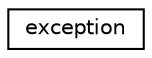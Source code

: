 digraph "Graphical Class Hierarchy"
{
  edge [fontname="Helvetica",fontsize="10",labelfontname="Helvetica",labelfontsize="10"];
  node [fontname="Helvetica",fontsize="10",shape=record];
  rankdir="LR";
  Node0 [label="exception",height=0.2,width=0.4,color="black", fillcolor="white", style="filled",URL="$classz3_1_1exception.html",tooltip="Exception used to sign API usage errors. "];
}

